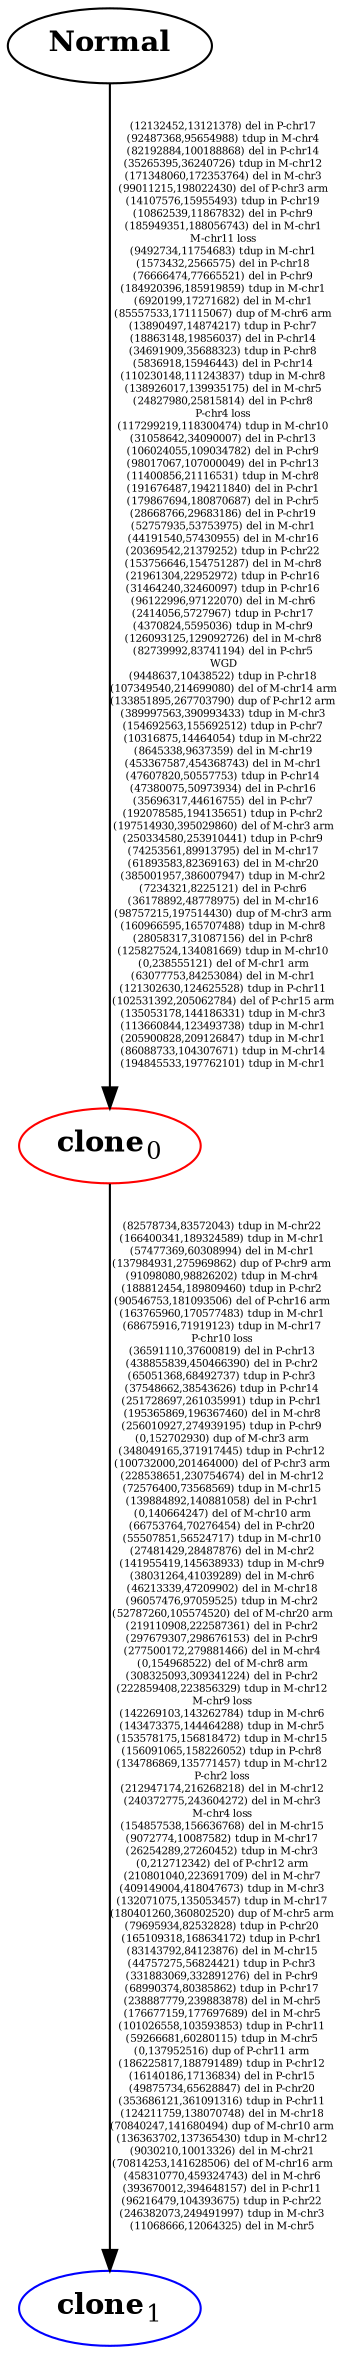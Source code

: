 digraph EvolutionaryCloneTree {
splines=true;
sep="+25,25";
overlap=scalexy;
nodesep=0.6;
	subgraph T {
		N[label=<<B>Normal</B>>,color=black]
		0[label=<<B>clone</B><SUB>0</SUB>>,color=red]
		1[label=<<B>clone</B><SUB>1</SUB>>,color=blue]
	{rank = same; 1}
	}
	N -> 0 [label="(12132452,13121378) del in P-chr17
(92487368,95654988) tdup in M-chr4
(82192884,100188868) del in P-chr14
(35265395,36240726) tdup in M-chr12
(171348060,172353764) del in M-chr3
(99011215,198022430) del of P-chr3 arm
(14107576,15955493) tdup in P-chr19
(10862539,11867832) del in P-chr9
(185949351,188056743) del in M-chr1
M-chr11 loss
(9492734,11754683) tdup in M-chr1
(1573432,2566575) del in P-chr18
(76666474,77665521) del in P-chr9
(184920396,185919859) tdup in M-chr1
(6920199,17271682) del in M-chr1
(85557533,171115067) dup of M-chr6 arm
(13890497,14874217) tdup in P-chr7
(18863148,19856037) del in P-chr14
(34691909,35688323) tdup in P-chr8
(5836918,15946443) del in P-chr14
(110230148,111243837) tdup in M-chr8
(138926017,139935175) del in M-chr5
(24827980,25815814) del in P-chr8
P-chr4 loss
(117299219,118300474) tdup in M-chr10
(31058642,34090007) del in P-chr13
(106024055,109034782) del in P-chr9
(98017067,107000049) del in P-chr13
(11400856,21116531) tdup in M-chr8
(191676487,194211840) del in P-chr1
(179867694,180870687) del in P-chr5
(28668766,29683186) del in P-chr19
(52757935,53753975) del in M-chr1
(44191540,57430955) del in M-chr16
(20369542,21379252) tdup in P-chr22
(153756646,154751287) del in M-chr8
(21961304,22952972) tdup in P-chr16
(31464240,32460097) tdup in P-chr16
(96122996,97122070) del in M-chr6
(2414056,5727967) tdup in P-chr17
(4370824,5595036) tdup in M-chr9
(126093125,129092726) del in M-chr8
(82739992,83741194) del in P-chr5
WGD
(9448637,10438522) tdup in P-chr18
(107349540,214699080) del of M-chr14 arm
(133851895,267703790) dup of P-chr12 arm
(389997563,390993433) tdup in M-chr3
(154692563,155692512) tdup in P-chr7
(10316875,14464054) tdup in M-chr22
(8645338,9637359) del in M-chr19
(453367587,454368743) del in M-chr1
(47607820,50557753) tdup in P-chr14
(47380075,50973934) del in P-chr16
(35696317,44616755) del in P-chr7
(192078585,194135651) tdup in P-chr2
(197514930,395029860) del of M-chr3 arm
(250334580,253910441) tdup in P-chr9
(74253561,89913795) del in M-chr17
(61893583,82369163) del in M-chr20
(385001957,386007947) tdup in M-chr2
(7234321,8225121) del in P-chr6
(36178892,48778975) del in M-chr16
(98757215,197514430) dup of M-chr3 arm
(160966595,165707488) tdup in M-chr8
(28058317,31087156) del in P-chr8
(125827524,134081669) tdup in M-chr10
(0,238555121) del of M-chr1 arm
(63077753,84253084) del in M-chr1
(121302630,124625528) tdup in P-chr11
(102531392,205062784) del of P-chr15 arm
(135053178,144186331) tdup in M-chr3
(113660844,123493738) tdup in M-chr1
(205900828,209126847) tdup in M-chr1
(86088733,104307671) tdup in M-chr14
(194845533,197762101) tdup in M-chr1", fontsize=5, fixedsize=true]
	0 -> 1 [label="(82578734,83572043) tdup in M-chr22
(166400341,189324589) tdup in M-chr1
(57477369,60308994) del in M-chr1
(137984931,275969862) dup of P-chr9 arm
(91098080,98826202) tdup in M-chr4
(188812454,189809460) tdup in P-chr2
(90546753,181093506) del of P-chr16 arm
(163765960,170577483) tdup in M-chr1
(68675916,71919123) tdup in M-chr17
P-chr10 loss
(36591110,37600819) del in P-chr13
(438855839,450466390) del in P-chr2
(65051368,68492737) tdup in P-chr3
(37548662,38543626) tdup in P-chr14
(251728697,261035991) tdup in P-chr1
(195365869,196367460) del in M-chr8
(256010927,274939195) tdup in P-chr9
(0,152702930) dup of M-chr3 arm
(348049165,371917445) tdup in P-chr12
(100732000,201464000) del of P-chr3 arm
(228538651,230754674) del in M-chr12
(72576400,73568569) tdup in M-chr15
(139884892,140881058) del in P-chr1
(0,140664247) del of M-chr10 arm
(66753764,70276454) del in P-chr20
(55507851,56524717) tdup in M-chr10
(27481429,28487876) del in M-chr2
(141955419,145638933) tdup in M-chr9
(38031264,41039289) del in M-chr6
(46213339,47209902) del in M-chr18
(96057476,97059525) tdup in M-chr2
(52787260,105574520) del of M-chr20 arm
(219110908,222587361) del in P-chr2
(297679307,298676153) del in P-chr9
(277500172,279881466) del in M-chr4
(0,154968522) del of M-chr8 arm
(308325093,309341224) del in P-chr2
(222859408,223856329) tdup in M-chr12
M-chr9 loss
(142269103,143262784) tdup in M-chr6
(143473375,144464288) tdup in M-chr5
(153578175,156818472) tdup in M-chr15
(156091065,158226052) tdup in P-chr8
(134786869,135771457) tdup in M-chr12
P-chr2 loss
(212947174,216268218) del in M-chr12
(240372775,243604272) del in M-chr3
M-chr4 loss
(154857538,156636768) del in M-chr15
(9072774,10087582) tdup in M-chr17
(26254289,27260452) tdup in M-chr3
(0,212712342) del of P-chr12 arm
(210801040,223691709) del in M-chr7
(409149004,418047673) tdup in M-chr3
(132071075,135053457) tdup in M-chr17
(180401260,360802520) dup of M-chr5 arm
(79695934,82532828) tdup in P-chr20
(165109318,168634172) tdup in P-chr1
(83143792,84123876) del in M-chr15
(44757275,56824421) tdup in P-chr3
(331883069,332891276) del in P-chr9
(68990374,80385862) tdup in P-chr17
(238887779,239883878) del in M-chr5
(176677159,177697689) del in M-chr5
(101026558,103593853) tdup in P-chr11
(59266681,60280115) tdup in M-chr5
(0,137952516) dup of P-chr11 arm
(186225817,188791489) tdup in P-chr12
(16140186,17136834) del in P-chr15
(49875734,65628847) del in P-chr20
(353686121,361091316) tdup in P-chr11
(124211759,138070748) del in M-chr18
(70840247,141680494) dup of M-chr10 arm
(136363702,137365430) tdup in M-chr12
(9030210,10013326) del in M-chr21
(70814253,141628506) del of M-chr16 arm
(458310770,459324743) del in M-chr6
(393670012,394648157) del in P-chr11
(96216479,104393675) tdup in P-chr22
(246382073,249491997) tdup in M-chr3
(11068666,12064325) del in M-chr5", fontsize=5, fixedsize=true]
}

